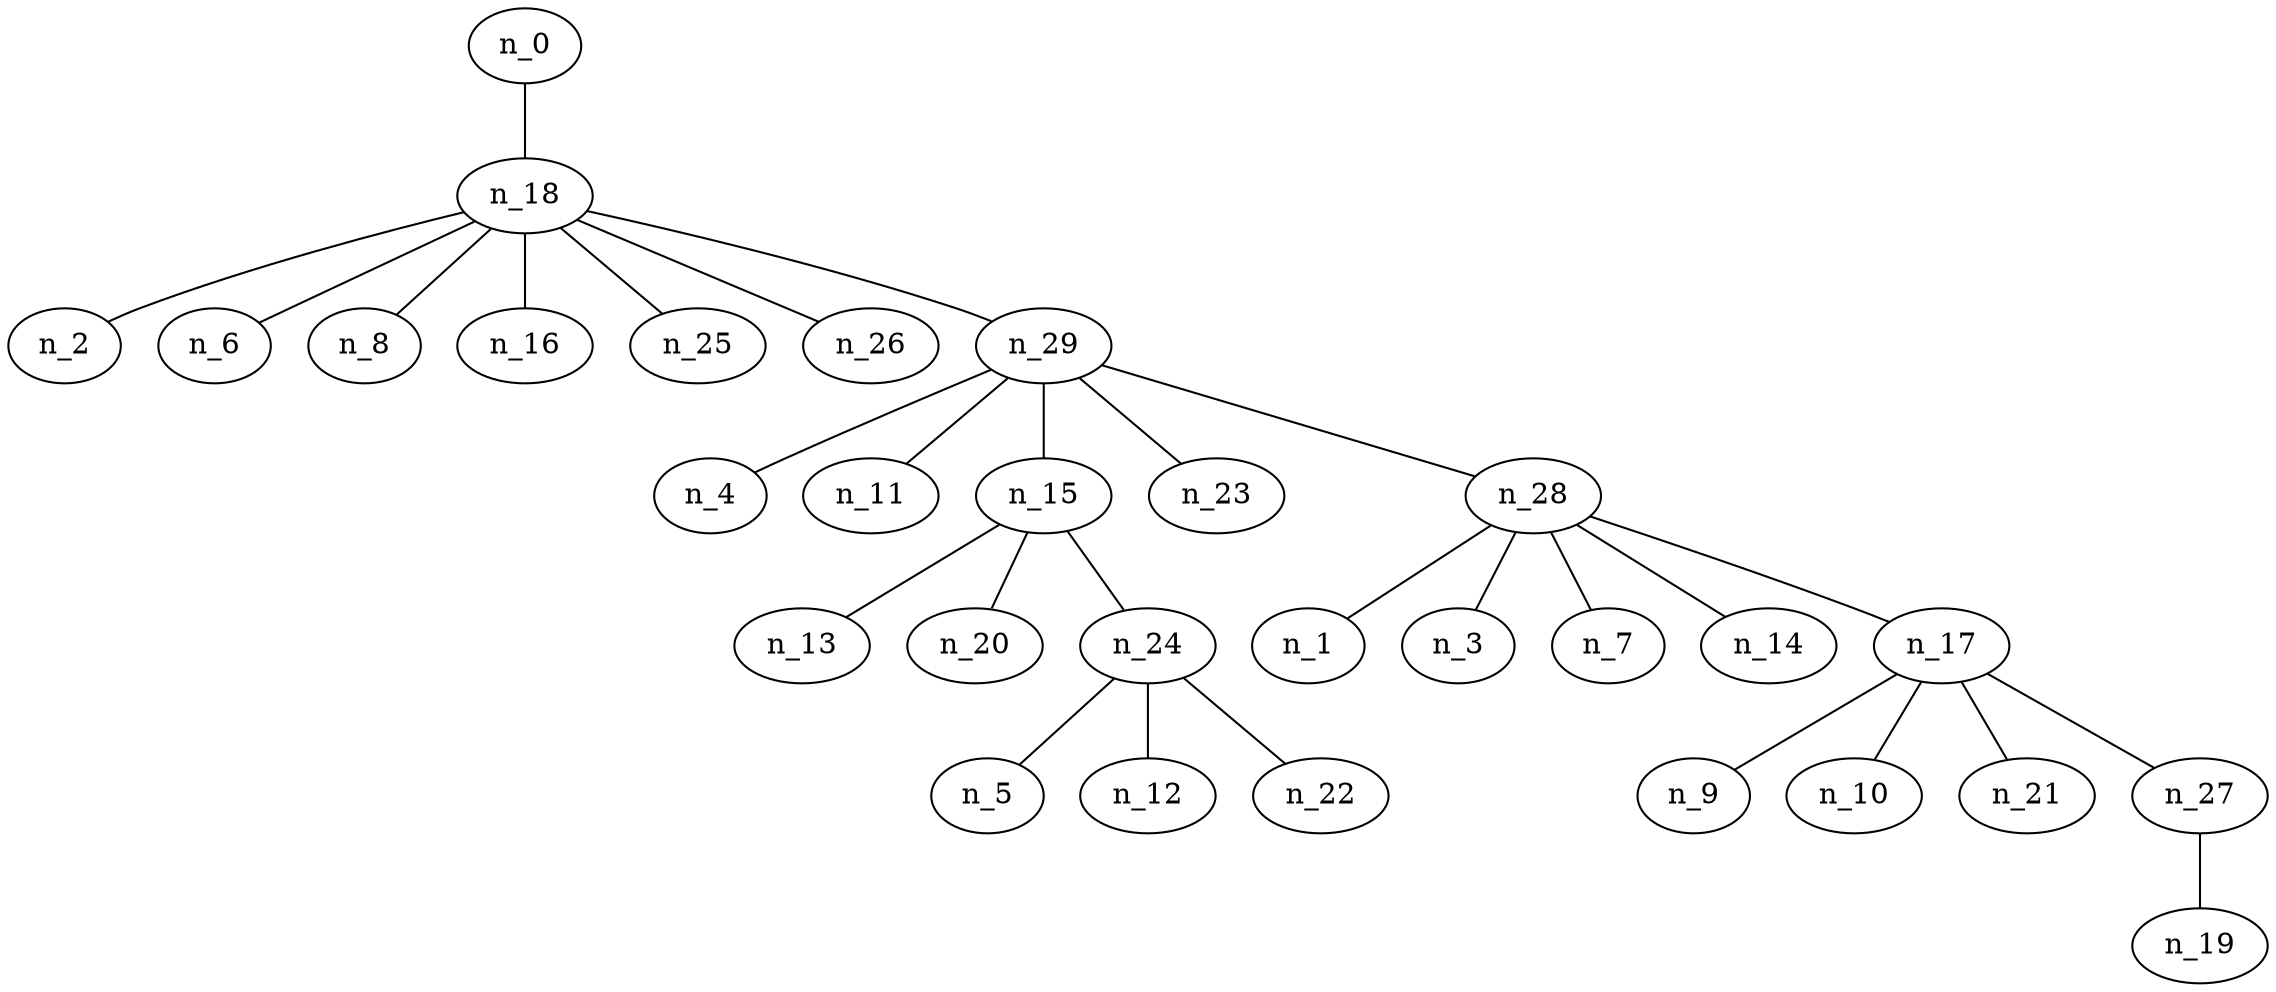 graph grafoGeografico_30_30_DFS_I  {
n_0;
n_18;
n_2;
n_6;
n_8;
n_16;
n_25;
n_26;
n_29;
n_4;
n_11;
n_15;
n_23;
n_28;
n_1;
n_3;
n_7;
n_14;
n_17;
n_9;
n_10;
n_21;
n_27;
n_19;
n_13;
n_20;
n_24;
n_5;
n_12;
n_22;
n_0 -- n_18;
n_18 -- n_2;
n_18 -- n_6;
n_18 -- n_8;
n_18 -- n_16;
n_18 -- n_25;
n_18 -- n_26;
n_18 -- n_29;
n_29 -- n_4;
n_29 -- n_11;
n_29 -- n_15;
n_29 -- n_23;
n_29 -- n_28;
n_28 -- n_1;
n_28 -- n_3;
n_28 -- n_7;
n_28 -- n_14;
n_28 -- n_17;
n_17 -- n_9;
n_17 -- n_10;
n_17 -- n_21;
n_17 -- n_27;
n_27 -- n_19;
n_15 -- n_13;
n_15 -- n_20;
n_15 -- n_24;
n_24 -- n_5;
n_24 -- n_12;
n_24 -- n_22;
}
